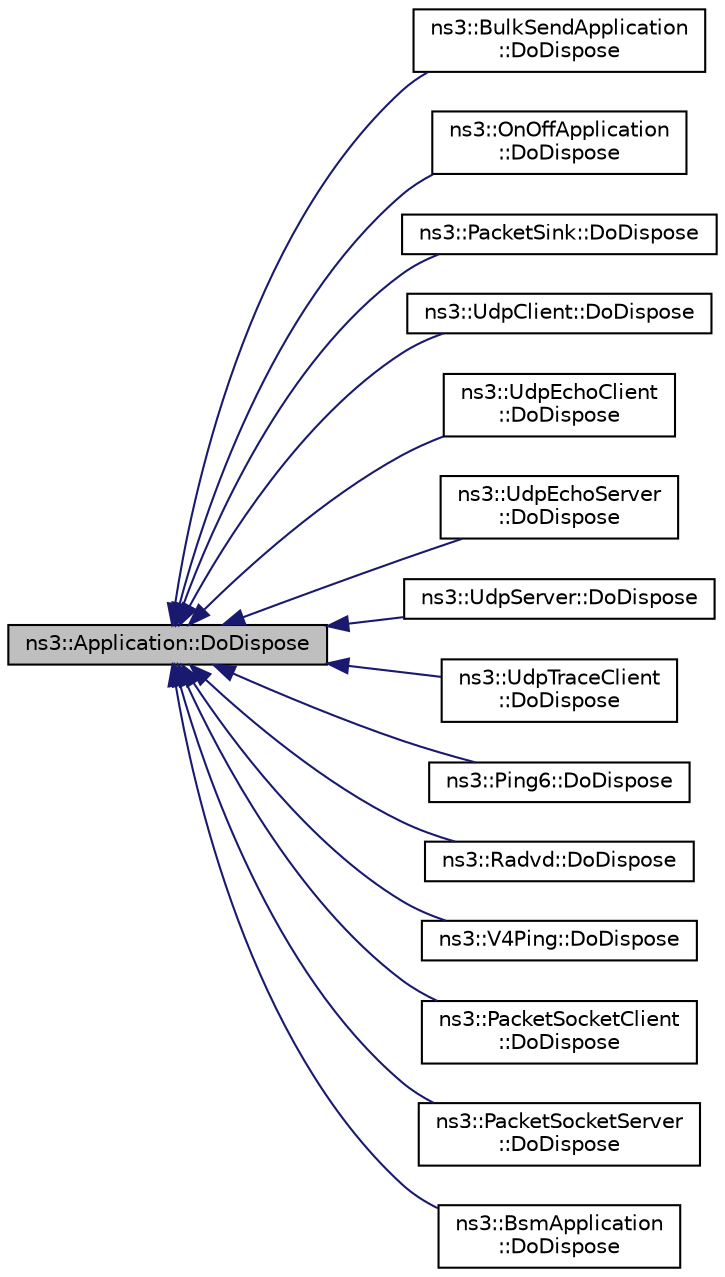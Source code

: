 digraph "ns3::Application::DoDispose"
{
  edge [fontname="Helvetica",fontsize="10",labelfontname="Helvetica",labelfontsize="10"];
  node [fontname="Helvetica",fontsize="10",shape=record];
  rankdir="LR";
  Node1 [label="ns3::Application::DoDispose",height=0.2,width=0.4,color="black", fillcolor="grey75", style="filled", fontcolor="black"];
  Node1 -> Node2 [dir="back",color="midnightblue",fontsize="10",style="solid"];
  Node2 [label="ns3::BulkSendApplication\l::DoDispose",height=0.2,width=0.4,color="black", fillcolor="white", style="filled",URL="$de/dc0/classns3_1_1BulkSendApplication.html#a9a9a02d7f92d686e9db82f0ef950a9ff"];
  Node1 -> Node3 [dir="back",color="midnightblue",fontsize="10",style="solid"];
  Node3 [label="ns3::OnOffApplication\l::DoDispose",height=0.2,width=0.4,color="black", fillcolor="white", style="filled",URL="$dc/d04/classns3_1_1OnOffApplication.html#a2f40033ee778880bc21fd73339f38147"];
  Node1 -> Node4 [dir="back",color="midnightblue",fontsize="10",style="solid"];
  Node4 [label="ns3::PacketSink::DoDispose",height=0.2,width=0.4,color="black", fillcolor="white", style="filled",URL="$d9/dcb/classns3_1_1PacketSink.html#a00aee3d4e6a589e9e17a2c75f7e0c710"];
  Node1 -> Node5 [dir="back",color="midnightblue",fontsize="10",style="solid"];
  Node5 [label="ns3::UdpClient::DoDispose",height=0.2,width=0.4,color="black", fillcolor="white", style="filled",URL="$de/da9/classns3_1_1UdpClient.html#a414e67a17b0d38c0567a6ffe9a3cb1a3"];
  Node1 -> Node6 [dir="back",color="midnightblue",fontsize="10",style="solid"];
  Node6 [label="ns3::UdpEchoClient\l::DoDispose",height=0.2,width=0.4,color="black", fillcolor="white", style="filled",URL="$de/d6b/classns3_1_1UdpEchoClient.html#ab2c8649b6fe1db561db51ac2a2910cc6"];
  Node1 -> Node7 [dir="back",color="midnightblue",fontsize="10",style="solid"];
  Node7 [label="ns3::UdpEchoServer\l::DoDispose",height=0.2,width=0.4,color="black", fillcolor="white", style="filled",URL="$df/dc8/classns3_1_1UdpEchoServer.html#a4991a903cb822d78729c73e044705bc9"];
  Node1 -> Node8 [dir="back",color="midnightblue",fontsize="10",style="solid"];
  Node8 [label="ns3::UdpServer::DoDispose",height=0.2,width=0.4,color="black", fillcolor="white", style="filled",URL="$d0/d90/classns3_1_1UdpServer.html#ad71ef84dbd09cd3356c007cbfecf660e"];
  Node1 -> Node9 [dir="back",color="midnightblue",fontsize="10",style="solid"];
  Node9 [label="ns3::UdpTraceClient\l::DoDispose",height=0.2,width=0.4,color="black", fillcolor="white", style="filled",URL="$d4/d5a/structns3_1_1UdpTraceClient.html#aaf10979a3843bb8dd964c31baaa6e000"];
  Node1 -> Node10 [dir="back",color="midnightblue",fontsize="10",style="solid"];
  Node10 [label="ns3::Ping6::DoDispose",height=0.2,width=0.4,color="black", fillcolor="white", style="filled",URL="$d7/dc8/classns3_1_1Ping6.html#a455f7e0d45e50d6bfaa2fdf8812f5af4",tooltip="Dispose this object;. "];
  Node1 -> Node11 [dir="back",color="midnightblue",fontsize="10",style="solid"];
  Node11 [label="ns3::Radvd::DoDispose",height=0.2,width=0.4,color="black", fillcolor="white", style="filled",URL="$d5/dd8/classns3_1_1Radvd.html#aeeb3bca9545ac42f2795fa9c047319f4",tooltip="Dispose the instance. "];
  Node1 -> Node12 [dir="back",color="midnightblue",fontsize="10",style="solid"];
  Node12 [label="ns3::V4Ping::DoDispose",height=0.2,width=0.4,color="black", fillcolor="white", style="filled",URL="$d3/da5/classns3_1_1V4Ping.html#a78c38c5ceb8df123483c27421e2257ad"];
  Node1 -> Node13 [dir="back",color="midnightblue",fontsize="10",style="solid"];
  Node13 [label="ns3::PacketSocketClient\l::DoDispose",height=0.2,width=0.4,color="black", fillcolor="white", style="filled",URL="$d0/dcc/classns3_1_1PacketSocketClient.html#a2a3799f42514d3ca607143add4cab8c2"];
  Node1 -> Node14 [dir="back",color="midnightblue",fontsize="10",style="solid"];
  Node14 [label="ns3::PacketSocketServer\l::DoDispose",height=0.2,width=0.4,color="black", fillcolor="white", style="filled",URL="$dd/d00/classns3_1_1PacketSocketServer.html#a2958bd54bb9a6c8d1ece84b0c54228bb"];
  Node1 -> Node15 [dir="back",color="midnightblue",fontsize="10",style="solid"];
  Node15 [label="ns3::BsmApplication\l::DoDispose",height=0.2,width=0.4,color="black", fillcolor="white", style="filled",URL="$d9/ddb/classns3_1_1BsmApplication.html#ac3e2c412d85bd266a9da9bf56c6e418a"];
}
